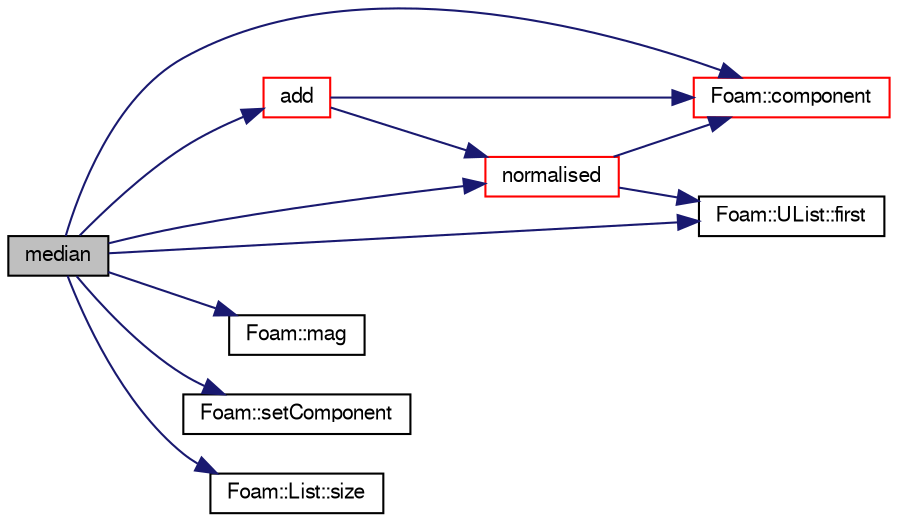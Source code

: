 digraph "median"
{
  bgcolor="transparent";
  edge [fontname="FreeSans",fontsize="10",labelfontname="FreeSans",labelfontsize="10"];
  node [fontname="FreeSans",fontsize="10",shape=record];
  rankdir="LR";
  Node93 [label="median",height=0.2,width=0.4,color="black", fillcolor="grey75", style="filled", fontcolor="black"];
  Node93 -> Node94 [color="midnightblue",fontsize="10",style="solid",fontname="FreeSans"];
  Node94 [label="add",height=0.2,width=0.4,color="red",URL="$a25886.html#a33a0483e214f12ed274213001fba447e",tooltip="Add a value to the distribution, optionally specifying a weight. "];
  Node94 -> Node95 [color="midnightblue",fontsize="10",style="solid",fontname="FreeSans"];
  Node95 [label="Foam::component",height=0.2,width=0.4,color="red",URL="$a21124.html#a38788135ad21a6daaf3af2a761b33508"];
  Node94 -> Node108 [color="midnightblue",fontsize="10",style="solid",fontname="FreeSans"];
  Node108 [label="normalised",height=0.2,width=0.4,color="red",URL="$a25886.html#afca6f7c7669c2f125c5b4760ed9ee1c2",tooltip="Return the normalised distribution (probability density) "];
  Node108 -> Node113 [color="midnightblue",fontsize="10",style="solid",fontname="FreeSans"];
  Node113 [label="Foam::UList::first",height=0.2,width=0.4,color="black",URL="$a25698.html#a1c9828bc3de9502754d944c95a2ce0d9",tooltip="Return the first element of the list. "];
  Node108 -> Node95 [color="midnightblue",fontsize="10",style="solid",fontname="FreeSans"];
  Node93 -> Node95 [color="midnightblue",fontsize="10",style="solid",fontname="FreeSans"];
  Node93 -> Node113 [color="midnightblue",fontsize="10",style="solid",fontname="FreeSans"];
  Node93 -> Node118 [color="midnightblue",fontsize="10",style="solid",fontname="FreeSans"];
  Node118 [label="Foam::mag",height=0.2,width=0.4,color="black",URL="$a21124.html#a929da2a3fdcf3dacbbe0487d3a330dae"];
  Node93 -> Node108 [color="midnightblue",fontsize="10",style="solid",fontname="FreeSans"];
  Node93 -> Node119 [color="midnightblue",fontsize="10",style="solid",fontname="FreeSans"];
  Node119 [label="Foam::setComponent",height=0.2,width=0.4,color="black",URL="$a21124.html#a389e1b8ee9d4554b1c53f7add93773bd"];
  Node93 -> Node104 [color="midnightblue",fontsize="10",style="solid",fontname="FreeSans"];
  Node104 [label="Foam::List::size",height=0.2,width=0.4,color="black",URL="$a25694.html#a8a5f6fa29bd4b500caf186f60245b384",tooltip="Override size to be inconsistent with allocated storage. "];
}
